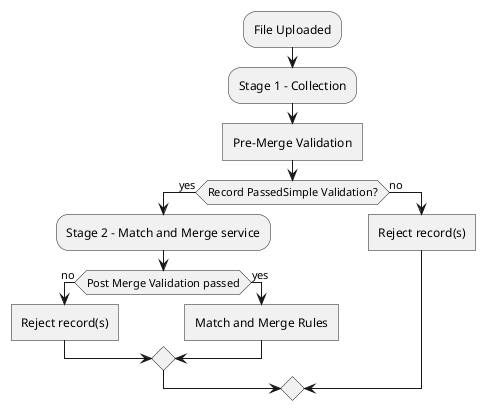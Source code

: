 @startuml
:File Uploaded;
:Stage 1 - Collection;
:Pre-Merge Validation]
if (Record PassedSimple Validation?) then (yes)
  :Stage 2 - Match and Merge service;
  if (Post Merge Validation passed) then (no)
    :Reject record(s)]  
  else (yes)
    :Match and Merge Rules]
  endif
  
else (no)
  :Reject record(s)]
endif



@enduml
